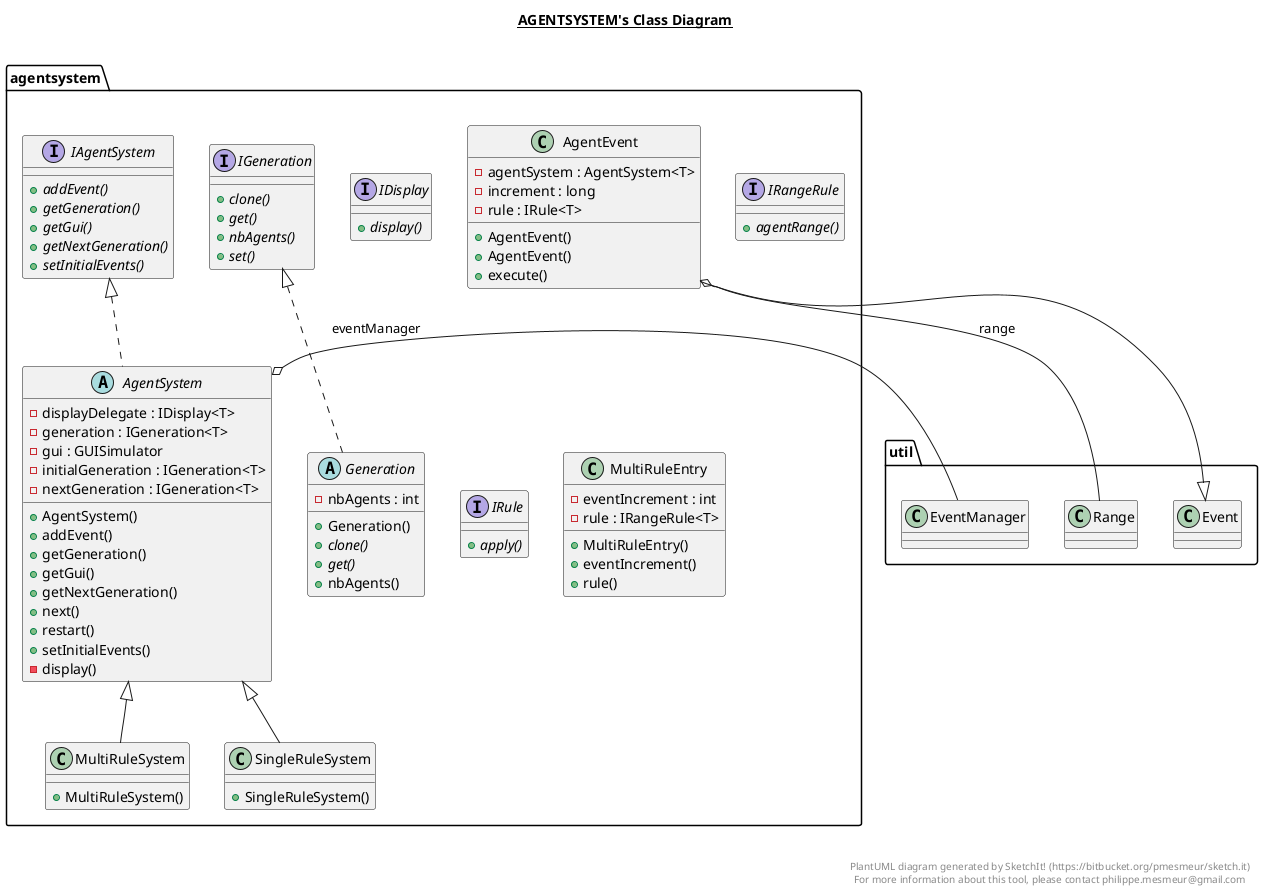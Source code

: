 @startuml

title __AGENTSYSTEM's Class Diagram__\n

  namespace agentsystem {
    class agentsystem.AgentEvent {
        - agentSystem : AgentSystem<T>
        - increment : long
        - rule : IRule<T>
        + AgentEvent()
        + AgentEvent()
        + execute()
    }
  }
  

  namespace agentsystem {
    abstract class agentsystem.AgentSystem {
        - displayDelegate : IDisplay<T>
        - generation : IGeneration<T>
        - gui : GUISimulator
        - initialGeneration : IGeneration<T>
        - nextGeneration : IGeneration<T>
        + AgentSystem()
        + addEvent()
        + getGeneration()
        + getGui()
        + getNextGeneration()
        + next()
        + restart()
        + setInitialEvents()
        - display()
    }
  }
  

  namespace agentsystem {
    abstract class agentsystem.Generation {
        - nbAgents : int
        + Generation()
        {abstract} + clone()
        {abstract} + get()
        + nbAgents()
    }
  }
  

  namespace agentsystem {
    interface agentsystem.IAgentSystem {
        {abstract} + addEvent()
        {abstract} + getGeneration()
        {abstract} + getGui()
        {abstract} + getNextGeneration()
        {abstract} + setInitialEvents()
    }
  }
  

  namespace agentsystem {
    interface agentsystem.IDisplay {
        {abstract} + display()
    }
  }
  

  namespace agentsystem {
    interface agentsystem.IGeneration {
        {abstract} + clone()
        {abstract} + get()
        {abstract} + nbAgents()
        {abstract} + set()
    }
  }
  

  namespace agentsystem {
    interface agentsystem.IRangeRule {
        {abstract} + agentRange()
    }
  }
  

  namespace agentsystem {
    interface agentsystem.IRule {
        {abstract} + apply()
    }
  }
  

  namespace agentsystem {
    class agentsystem.MultiRuleEntry {
        - eventIncrement : int
        - rule : IRangeRule<T>
        + MultiRuleEntry()
        + eventIncrement()
        + rule()
    }
  }
  

  namespace agentsystem {
    class agentsystem.MultiRuleSystem {
        + MultiRuleSystem()
    }
  }
  

  namespace agentsystem {
    class agentsystem.SingleRuleSystem {
        + SingleRuleSystem()
    }
  }
  

  agentsystem.AgentEvent -up-|> util.Event
  agentsystem.AgentEvent o-- util.Range : range
  agentsystem.AgentSystem .up.|> agentsystem.IAgentSystem
  agentsystem.AgentSystem o-- util.EventManager : eventManager
  agentsystem.Generation .up.|> agentsystem.IGeneration
  agentsystem.MultiRuleSystem -up-|> agentsystem.AgentSystem
  agentsystem.SingleRuleSystem -up-|> agentsystem.AgentSystem


right footer


PlantUML diagram generated by SketchIt! (https://bitbucket.org/pmesmeur/sketch.it)
For more information about this tool, please contact philippe.mesmeur@gmail.com
endfooter

@enduml
